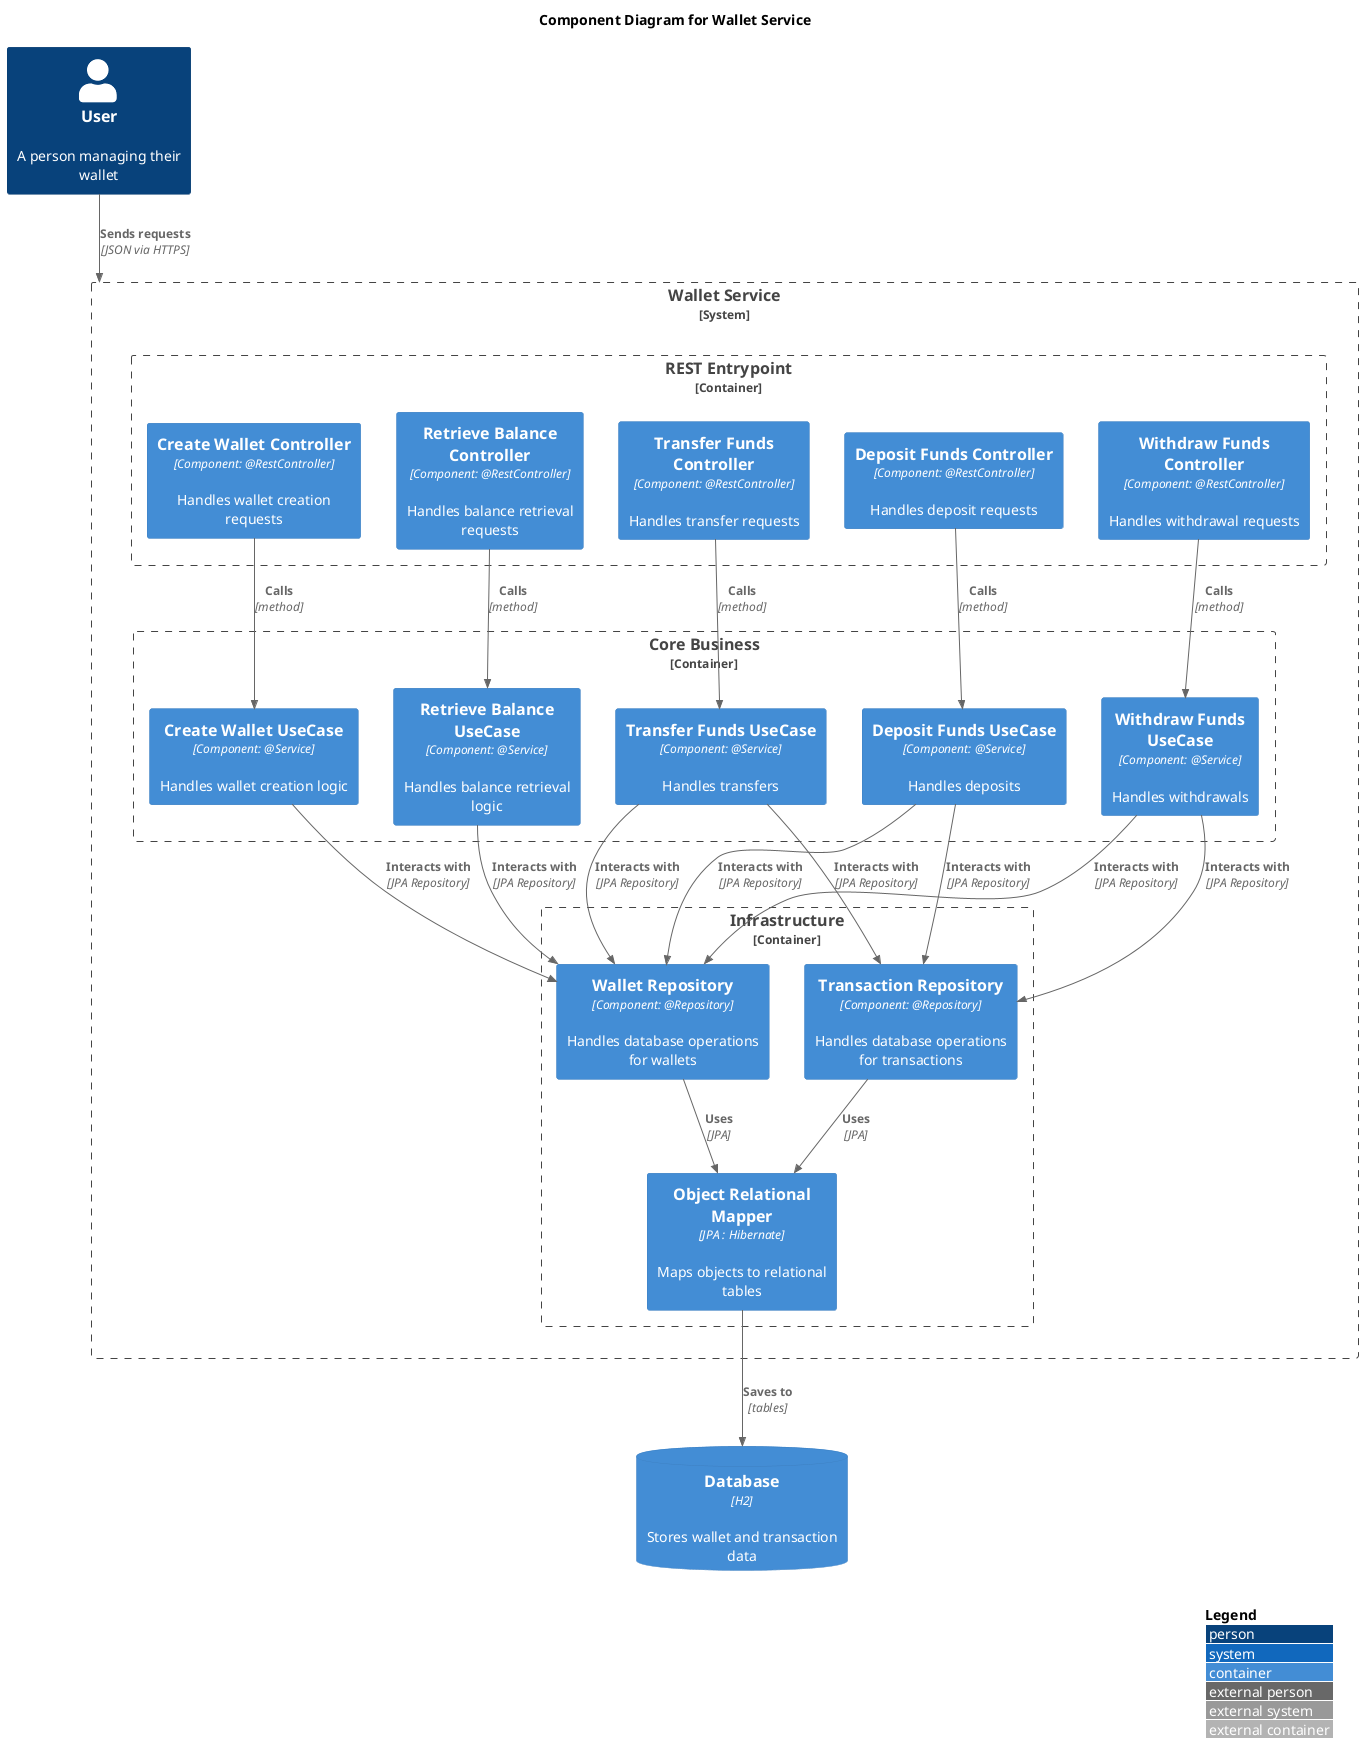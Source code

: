 @startuml 03-ComponentDiagram
!include <C4/C4_Container>

/' Level 3: Component diagram
   The Component diagram shows how a container is made up of a number of "components",
   what each of those components are, their responsibilities and the technology/implementation details.
'/

title "Component Diagram for Wallet Service"

AddElementTag("storage", $shape=RoundedBoxShape())

LAYOUT_TOP_DOWN()

Person(user, "User", "A person managing their wallet")

System_Boundary(walletservice, "Wallet Service") {
    Container_Boundary(restEntrypoint, "REST Entrypoint") {
        Container(createWalletController, "Create Wallet Controller", "Component: @RestController", "Handles wallet creation requests")
        Container(retrieveBalanceController, "Retrieve Balance Controller", "Component: @RestController", "Handles balance retrieval requests")
        Container(depositFundsController, "Deposit Funds Controller", "Component: @RestController", "Handles deposit requests")
        Container(withdrawFundsController, "Withdraw Funds Controller", "Component: @RestController", "Handles withdrawal requests")
        Container(transferFundsController, "Transfer Funds Controller", "Component: @RestController", "Handles transfer requests")
    }
    
    Container_Boundary(coreBusiness, "Core Business") {
        Container(createWalletUseCase, "Create Wallet UseCase", "Component: @Service", "Handles wallet creation logic")
        Container(retrieveBalanceUseCase, "Retrieve Balance UseCase", "Component: @Service", "Handles balance retrieval logic")
        Container(depositFundsUseCase, "Deposit Funds UseCase", "Component: @Service", "Handles deposits")
        Container(withdrawFundsUseCase, "Withdraw Funds UseCase", "Component: @Service", "Handles withdrawals")
        Container(transferFundsUseCase, "Transfer Funds UseCase", "Component: @Service", "Handles transfers")
    }
    
    Container_Boundary(infrastructure, "Infrastructure") {
        Container(walletRepository, "Wallet Repository", "Component: @Repository", "Handles database operations for wallets")
        Container(transactionRepository, "Transaction Repository", "Component: @Repository", "Handles database operations for transactions")
        Container(orm, "Object Relational Mapper", "JPA : Hibernate", "Maps objects to relational tables")
    }
}

ContainerDb(database, "Database", "H2", "Stores wallet and transaction data", $tags = "storage")

Rel_D(user, walletservice, "Sends requests", "JSON via HTTPS")
Rel_D(createWalletController, createWalletUseCase, "Calls", "method")
Rel_D(retrieveBalanceController, retrieveBalanceUseCase, "Calls", "method")
Rel_D(depositFundsController, depositFundsUseCase, "Calls", "method")
Rel_D(withdrawFundsController, withdrawFundsUseCase, "Calls", "method")
Rel_D(transferFundsController, transferFundsUseCase, "Calls", "method")

Rel_D(createWalletUseCase, walletRepository, "Interacts with", "JPA Repository")
Rel_D(retrieveBalanceUseCase, walletRepository, "Interacts with", "JPA Repository")
Rel_D(depositFundsUseCase, walletRepository, "Interacts with", "JPA Repository")
Rel_D(depositFundsUseCase, transactionRepository, "Interacts with", "JPA Repository")
Rel_D(withdrawFundsUseCase, walletRepository, "Interacts with", "JPA Repository")
Rel_D(withdrawFundsUseCase, transactionRepository, "Interacts with", "JPA Repository")
Rel_D(transferFundsUseCase, walletRepository, "Interacts with", "JPA Repository")
Rel_D(transferFundsUseCase, transactionRepository, "Interacts with", "JPA Repository")
Rel_D(walletRepository, orm, "Uses", "JPA")
Rel_D(transactionRepository, orm, "Uses", "JPA")
Rel_D(orm, database, "Saves to", "tables")

LAYOUT_WITH_LEGEND()

@enduml
